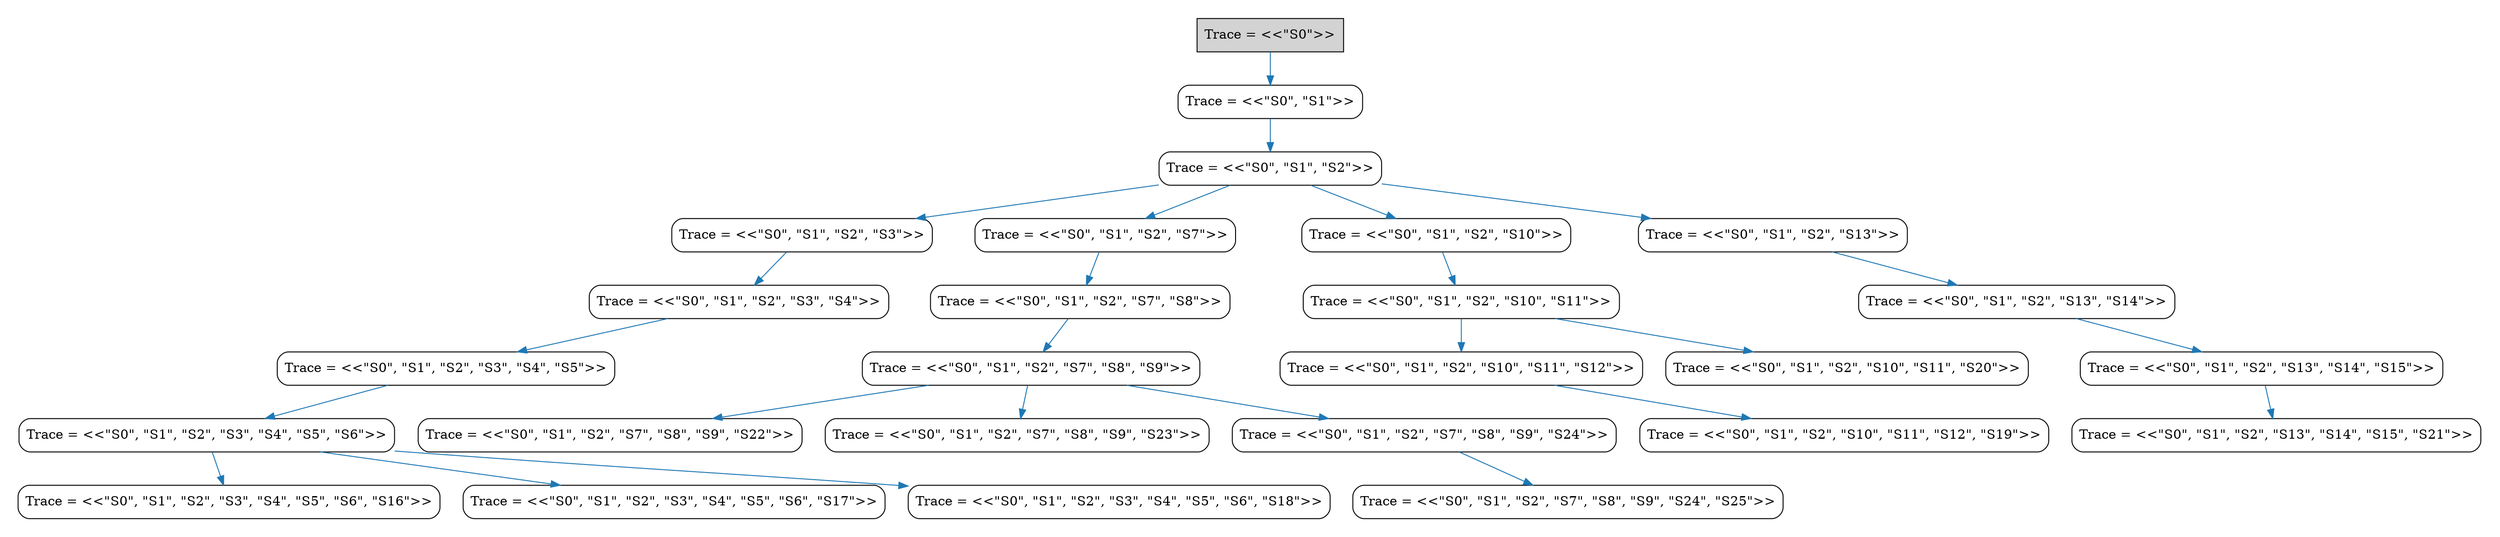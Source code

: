 strict digraph DiskGraph {
node [shape=box,style=rounded]
edge [colorscheme="paired12"]
nodesep=0.35;
subgraph cluster_graph {
color="white";
-2447451711817717058 [label="Trace = <<\"S0\">>",style = filled]
-2447451711817717058 -> 2723065393053700578 [label="",color="2",fontcolor="2"];
2723065393053700578 [label="Trace = <<\"S0\", \"S1\">>",tooltip="Trace = <<\"S0\", \"S1\">>"];
2723065393053700578 -> -2054061248275285684 [label="",color="2",fontcolor="2"];
-2054061248275285684 [label="Trace = <<\"S0\", \"S1\", \"S2\">>",tooltip="Trace = <<\"S0\", \"S1\", \"S2\">>"];
-2054061248275285684 -> -2968803564671543697 [label="",color="2",fontcolor="2"];
-2968803564671543697 [label="Trace = <<\"S0\", \"S1\", \"S2\", \"S3\">>",tooltip="Trace = <<\"S0\", \"S1\", \"S2\", \"S3\">>"];
-2054061248275285684 -> -4482333931245566599 [label="",color="2",fontcolor="2"];
-4482333931245566599 [label="Trace = <<\"S0\", \"S1\", \"S2\", \"S7\">>",tooltip="Trace = <<\"S0\", \"S1\", \"S2\", \"S7\">>"];
-2054061248275285684 -> 2178176329646746072 [label="",color="2",fontcolor="2"];
2178176329646746072 [label="Trace = <<\"S0\", \"S1\", \"S2\", \"S10\">>",tooltip="Trace = <<\"S0\", \"S1\", \"S2\", \"S10\">>"];
-2054061248275285684 -> -1498370890105142597 [label="",color="2",fontcolor="2"];
-1498370890105142597 [label="Trace = <<\"S0\", \"S1\", \"S2\", \"S13\">>",tooltip="Trace = <<\"S0\", \"S1\", \"S2\", \"S13\">>"];
-2968803564671543697 -> 1685025457839593506 [label="",color="2",fontcolor="2"];
1685025457839593506 [label="Trace = <<\"S0\", \"S1\", \"S2\", \"S3\", \"S4\">>",tooltip="Trace = <<\"S0\", \"S1\", \"S2\", \"S3\", \"S4\">>"];
-4482333931245566599 -> -2473597468102410180 [label="",color="2",fontcolor="2"];
-2473597468102410180 [label="Trace = <<\"S0\", \"S1\", \"S2\", \"S7\", \"S8\">>",tooltip="Trace = <<\"S0\", \"S1\", \"S2\", \"S7\", \"S8\">>"];
2178176329646746072 -> 6406664784566311241 [label="",color="2",fontcolor="2"];
6406664784566311241 [label="Trace = <<\"S0\", \"S1\", \"S2\", \"S10\", \"S11\">>",tooltip="Trace = <<\"S0\", \"S1\", \"S2\", \"S10\", \"S11\">>"];
-1498370890105142597 -> 5448355483076194587 [label="",color="2",fontcolor="2"];
5448355483076194587 [label="Trace = <<\"S0\", \"S1\", \"S2\", \"S13\", \"S14\">>",tooltip="Trace = <<\"S0\", \"S1\", \"S2\", \"S13\", \"S14\">>"];
6406664784566311241 -> 6769289603069405513 [label="",color="2",fontcolor="2"];
6769289603069405513 [label="Trace = <<\"S0\", \"S1\", \"S2\", \"S10\", \"S11\", \"S12\">>",tooltip="Trace = <<\"S0\", \"S1\", \"S2\", \"S10\", \"S11\", \"S12\">>"];
-2473597468102410180 -> 9059542978115621962 [label="",color="2",fontcolor="2"];
9059542978115621962 [label="Trace = <<\"S0\", \"S1\", \"S2\", \"S7\", \"S8\", \"S9\">>",tooltip="Trace = <<\"S0\", \"S1\", \"S2\", \"S7\", \"S8\", \"S9\">>"];
1685025457839593506 -> -8057901580589374006 [label="",color="2",fontcolor="2"];
-8057901580589374006 [label="Trace = <<\"S0\", \"S1\", \"S2\", \"S3\", \"S4\", \"S5\">>",tooltip="Trace = <<\"S0\", \"S1\", \"S2\", \"S3\", \"S4\", \"S5\">>"];
6406664784566311241 -> -7108312908520844479 [label="",color="2",fontcolor="2"];
-7108312908520844479 [label="Trace = <<\"S0\", \"S1\", \"S2\", \"S10\", \"S11\", \"S20\">>",tooltip="Trace = <<\"S0\", \"S1\", \"S2\", \"S10\", \"S11\", \"S20\">>"];
-8057901580589374006 -> 8239612438699080555 [label="",color="2",fontcolor="2"];
8239612438699080555 [label="Trace = <<\"S0\", \"S1\", \"S2\", \"S3\", \"S4\", \"S5\", \"S6\">>",tooltip="Trace = <<\"S0\", \"S1\", \"S2\", \"S3\", \"S4\", \"S5\", \"S6\">>"];
5448355483076194587 -> 770192960809587796 [label="",color="2",fontcolor="2"];
770192960809587796 [label="Trace = <<\"S0\", \"S1\", \"S2\", \"S13\", \"S14\", \"S15\">>",tooltip="Trace = <<\"S0\", \"S1\", \"S2\", \"S13\", \"S14\", \"S15\">>"];
8239612438699080555 -> 3657546451292923195 [label="",color="2",fontcolor="2"];
3657546451292923195 [label="Trace = <<\"S0\", \"S1\", \"S2\", \"S3\", \"S4\", \"S5\", \"S6\", \"S16\">>",tooltip="Trace = <<\"S0\", \"S1\", \"S2\", \"S3\", \"S4\", \"S5\", \"S6\", \"S16\">>"];
8239612438699080555 -> -3724633422703958061 [label="",color="2",fontcolor="2"];
-3724633422703958061 [label="Trace = <<\"S0\", \"S1\", \"S2\", \"S3\", \"S4\", \"S5\", \"S6\", \"S17\">>",tooltip="Trace = <<\"S0\", \"S1\", \"S2\", \"S3\", \"S4\", \"S5\", \"S6\", \"S17\">>"];
770192960809587796 -> 6368731249242324570 [label="",color="2",fontcolor="2"];
6368731249242324570 [label="Trace = <<\"S0\", \"S1\", \"S2\", \"S13\", \"S14\", \"S15\", \"S21\">>",tooltip="Trace = <<\"S0\", \"S1\", \"S2\", \"S13\", \"S14\", \"S15\", \"S21\">>"];
9059542978115621962 -> -3622967671246441155 [label="",color="2",fontcolor="2"];
-3622967671246441155 [label="Trace = <<\"S0\", \"S1\", \"S2\", \"S7\", \"S8\", \"S9\", \"S22\">>",tooltip="Trace = <<\"S0\", \"S1\", \"S2\", \"S7\", \"S8\", \"S9\", \"S22\">>"];
6769289603069405513 -> -6594805370019316433 [label="",color="2",fontcolor="2"];
-6594805370019316433 [label="Trace = <<\"S0\", \"S1\", \"S2\", \"S10\", \"S11\", \"S12\", \"S19\">>",tooltip="Trace = <<\"S0\", \"S1\", \"S2\", \"S10\", \"S11\", \"S12\", \"S19\">>"];
9059542978115621962 -> 3690106869323495381 [label="",color="2",fontcolor="2"];
3690106869323495381 [label="Trace = <<\"S0\", \"S1\", \"S2\", \"S7\", \"S8\", \"S9\", \"S23\">>",tooltip="Trace = <<\"S0\", \"S1\", \"S2\", \"S7\", \"S8\", \"S9\", \"S23\">>"];
9059542978115621962 -> -3369817291833782368 [label="",color="2",fontcolor="2"];
-3369817291833782368 [label="Trace = <<\"S0\", \"S1\", \"S2\", \"S7\", \"S8\", \"S9\", \"S24\">>",tooltip="Trace = <<\"S0\", \"S1\", \"S2\", \"S7\", \"S8\", \"S9\", \"S24\">>"];
8239612438699080555 -> 20529894473496970 [label="",color="2",fontcolor="2"];
20529894473496970 [label="Trace = <<\"S0\", \"S1\", \"S2\", \"S3\", \"S4\", \"S5\", \"S6\", \"S18\">>",tooltip="Trace = <<\"S0\", \"S1\", \"S2\", \"S3\", \"S4\", \"S5\", \"S6\", \"S18\">>"];
-3369817291833782368 -> -6721824929437769245 [label="",color="2",fontcolor="2"];
-6721824929437769245 [label="Trace = <<\"S0\", \"S1\", \"S2\", \"S7\", \"S8\", \"S9\", \"S24\", \"S25\">>",tooltip="Trace = <<\"S0\", \"S1\", \"S2\", \"S7\", \"S8\", \"S9\", \"S24\", \"S25\">>"];
{rank = same; -2447451711817717058;}
{rank = same; 2723065393053700578;}
{rank = same; -2054061248275285684;}
{rank = same; 2178176329646746072;-2968803564671543697;-4482333931245566599;-1498370890105142597;}
{rank = same; -2473597468102410180;5448355483076194587;6406664784566311241;1685025457839593506;}
{rank = same; 770192960809587796;9059542978115621962;-8057901580589374006;6769289603069405513;}
{rank = same; 8239612438699080555;-3369817291833782368;}
}
}